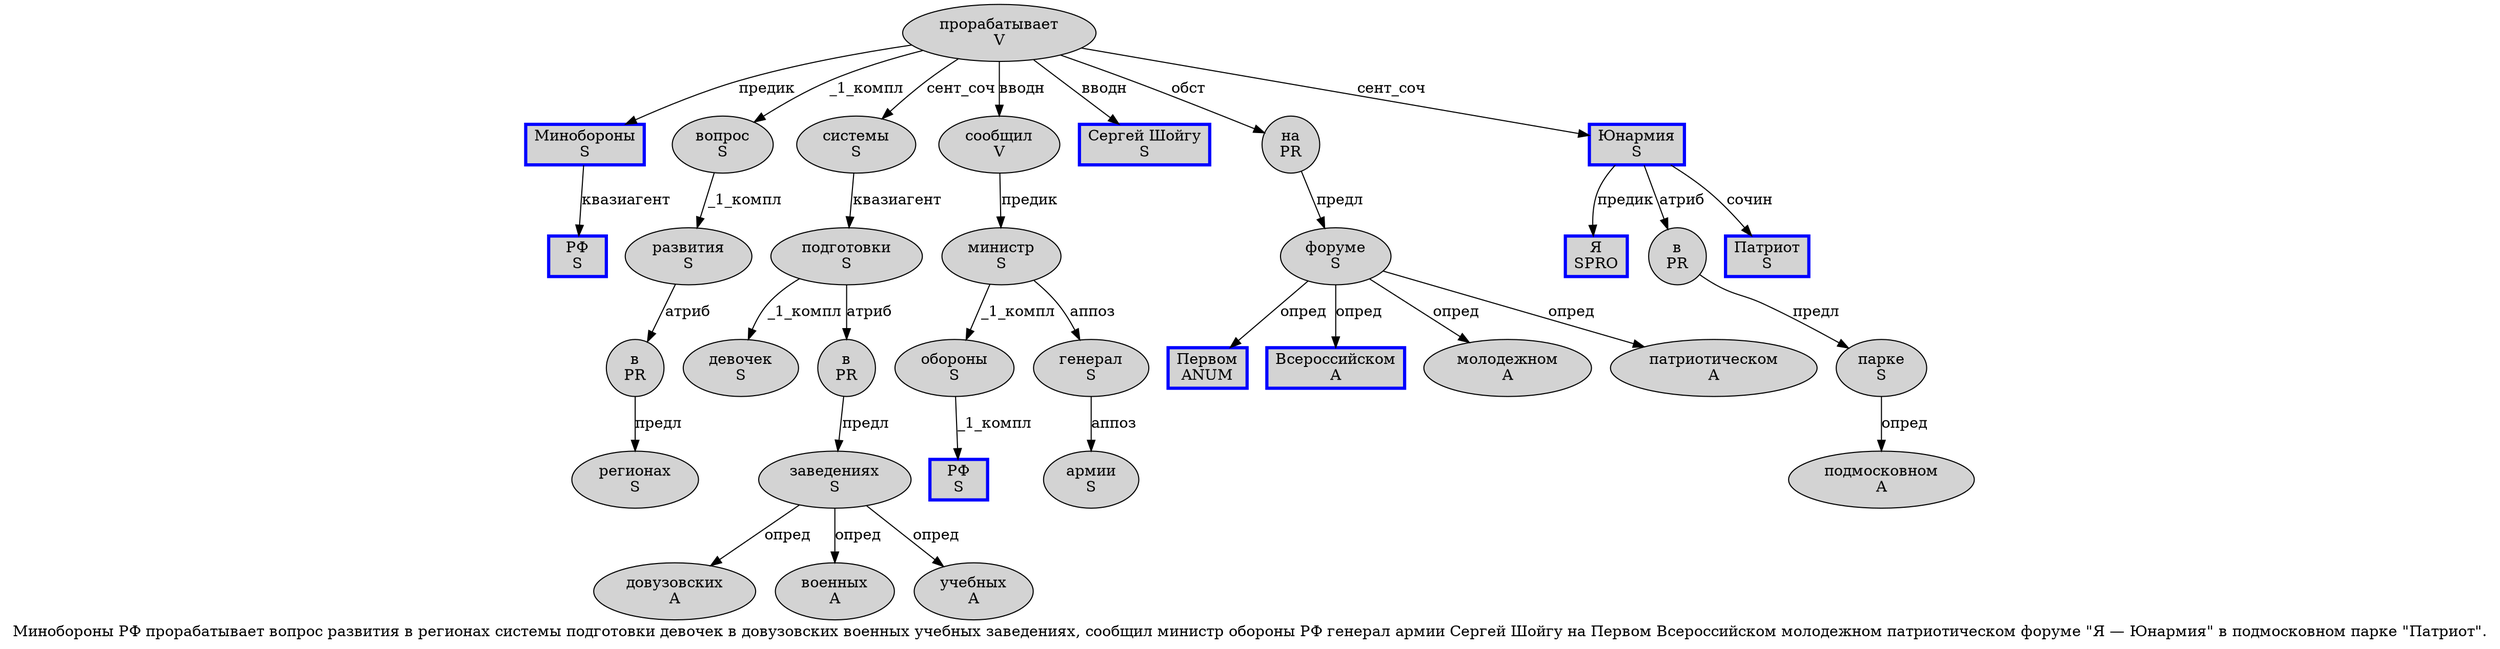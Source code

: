 digraph SENTENCE_640 {
	graph [label="Минобороны РФ прорабатывает вопрос развития в регионах системы подготовки девочек в довузовских военных учебных заведениях, сообщил министр обороны РФ генерал армии Сергей Шойгу на Первом Всероссийском молодежном патриотическом форуме \"Я — Юнармия\" в подмосковном парке \"Патриот\"."]
	node [style=filled]
		0 [label="Минобороны
S" color=blue fillcolor=lightgray penwidth=3 shape=box]
		1 [label="РФ
S" color=blue fillcolor=lightgray penwidth=3 shape=box]
		2 [label="прорабатывает
V" color="" fillcolor=lightgray penwidth=1 shape=ellipse]
		3 [label="вопрос
S" color="" fillcolor=lightgray penwidth=1 shape=ellipse]
		4 [label="развития
S" color="" fillcolor=lightgray penwidth=1 shape=ellipse]
		5 [label="в
PR" color="" fillcolor=lightgray penwidth=1 shape=ellipse]
		6 [label="регионах
S" color="" fillcolor=lightgray penwidth=1 shape=ellipse]
		7 [label="системы
S" color="" fillcolor=lightgray penwidth=1 shape=ellipse]
		8 [label="подготовки
S" color="" fillcolor=lightgray penwidth=1 shape=ellipse]
		9 [label="девочек
S" color="" fillcolor=lightgray penwidth=1 shape=ellipse]
		10 [label="в
PR" color="" fillcolor=lightgray penwidth=1 shape=ellipse]
		11 [label="довузовских
A" color="" fillcolor=lightgray penwidth=1 shape=ellipse]
		12 [label="военных
A" color="" fillcolor=lightgray penwidth=1 shape=ellipse]
		13 [label="учебных
A" color="" fillcolor=lightgray penwidth=1 shape=ellipse]
		14 [label="заведениях
S" color="" fillcolor=lightgray penwidth=1 shape=ellipse]
		16 [label="сообщил
V" color="" fillcolor=lightgray penwidth=1 shape=ellipse]
		17 [label="министр
S" color="" fillcolor=lightgray penwidth=1 shape=ellipse]
		18 [label="обороны
S" color="" fillcolor=lightgray penwidth=1 shape=ellipse]
		19 [label="РФ
S" color=blue fillcolor=lightgray penwidth=3 shape=box]
		20 [label="генерал
S" color="" fillcolor=lightgray penwidth=1 shape=ellipse]
		21 [label="армии
S" color="" fillcolor=lightgray penwidth=1 shape=ellipse]
		22 [label="Сергей Шойгу
S" color=blue fillcolor=lightgray penwidth=3 shape=box]
		23 [label="на
PR" color="" fillcolor=lightgray penwidth=1 shape=ellipse]
		24 [label="Первом
ANUM" color=blue fillcolor=lightgray penwidth=3 shape=box]
		25 [label="Всероссийском
A" color=blue fillcolor=lightgray penwidth=3 shape=box]
		26 [label="молодежном
A" color="" fillcolor=lightgray penwidth=1 shape=ellipse]
		27 [label="патриотическом
A" color="" fillcolor=lightgray penwidth=1 shape=ellipse]
		28 [label="форуме
S" color="" fillcolor=lightgray penwidth=1 shape=ellipse]
		30 [label="Я
SPRO" color=blue fillcolor=lightgray penwidth=3 shape=box]
		32 [label="Юнармия
S" color=blue fillcolor=lightgray penwidth=3 shape=box]
		34 [label="в
PR" color="" fillcolor=lightgray penwidth=1 shape=ellipse]
		35 [label="подмосковном
A" color="" fillcolor=lightgray penwidth=1 shape=ellipse]
		36 [label="парке
S" color="" fillcolor=lightgray penwidth=1 shape=ellipse]
		38 [label="Патриот
S" color=blue fillcolor=lightgray penwidth=3 shape=box]
			4 -> 5 [label="атриб"]
			7 -> 8 [label="квазиагент"]
			0 -> 1 [label="квазиагент"]
			34 -> 36 [label="предл"]
			3 -> 4 [label="_1_компл"]
			2 -> 0 [label="предик"]
			2 -> 3 [label="_1_компл"]
			2 -> 7 [label="сент_соч"]
			2 -> 16 [label="вводн"]
			2 -> 22 [label="вводн"]
			2 -> 23 [label="обст"]
			2 -> 32 [label="сент_соч"]
			8 -> 9 [label="_1_компл"]
			8 -> 10 [label="атриб"]
			36 -> 35 [label="опред"]
			32 -> 30 [label="предик"]
			32 -> 34 [label="атриб"]
			32 -> 38 [label="сочин"]
			10 -> 14 [label="предл"]
			20 -> 21 [label="аппоз"]
			5 -> 6 [label="предл"]
			14 -> 11 [label="опред"]
			14 -> 12 [label="опред"]
			14 -> 13 [label="опред"]
			17 -> 18 [label="_1_компл"]
			17 -> 20 [label="аппоз"]
			16 -> 17 [label="предик"]
			28 -> 24 [label="опред"]
			28 -> 25 [label="опред"]
			28 -> 26 [label="опред"]
			28 -> 27 [label="опред"]
			18 -> 19 [label="_1_компл"]
			23 -> 28 [label="предл"]
}